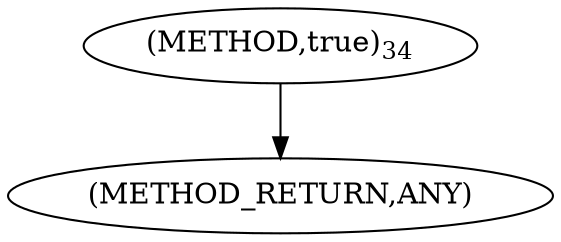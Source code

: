 digraph "true" {  
"100115" [label = <(METHOD,true)<SUB>34</SUB>> ]
"100116" [label = <(METHOD_RETURN,ANY)> ]
  "100115" -> "100116" 
}
